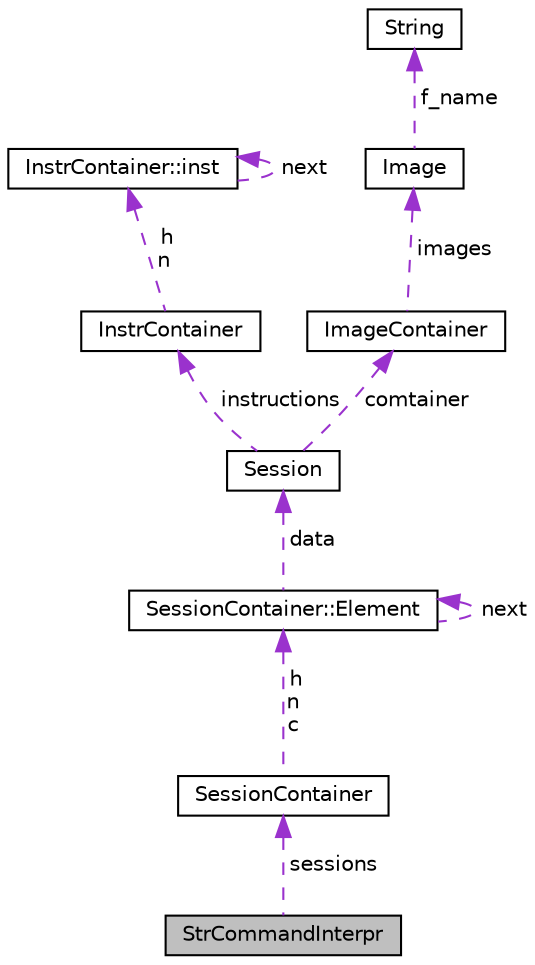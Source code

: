 digraph "StrCommandInterpr"
{
 // LATEX_PDF_SIZE
  edge [fontname="Helvetica",fontsize="10",labelfontname="Helvetica",labelfontsize="10"];
  node [fontname="Helvetica",fontsize="10",shape=record];
  Node1 [label="StrCommandInterpr",height=0.2,width=0.4,color="black", fillcolor="grey75", style="filled", fontcolor="black",tooltip="Служи за комуникация между конзолата и SessionContainer."];
  Node2 -> Node1 [dir="back",color="darkorchid3",fontsize="10",style="dashed",label=" sessions" ,fontname="Helvetica"];
  Node2 [label="SessionContainer",height=0.2,width=0.4,color="black", fillcolor="white", style="filled",URL="$class_session_container.html",tooltip=" "];
  Node3 -> Node2 [dir="back",color="darkorchid3",fontsize="10",style="dashed",label=" h\nn\nc" ,fontname="Helvetica"];
  Node3 [label="SessionContainer::Element",height=0.2,width=0.4,color="black", fillcolor="white", style="filled",URL="$struct_session_container_1_1_element.html",tooltip=" "];
  Node3 -> Node3 [dir="back",color="darkorchid3",fontsize="10",style="dashed",label=" next" ,fontname="Helvetica"];
  Node4 -> Node3 [dir="back",color="darkorchid3",fontsize="10",style="dashed",label=" data" ,fontname="Helvetica"];
  Node4 [label="Session",height=0.2,width=0.4,color="black", fillcolor="white", style="filled",URL="$class_session.html",tooltip=" "];
  Node5 -> Node4 [dir="back",color="darkorchid3",fontsize="10",style="dashed",label=" instructions" ,fontname="Helvetica"];
  Node5 [label="InstrContainer",height=0.2,width=0.4,color="black", fillcolor="white", style="filled",URL="$class_instr_container.html",tooltip=" "];
  Node6 -> Node5 [dir="back",color="darkorchid3",fontsize="10",style="dashed",label=" h\nn" ,fontname="Helvetica"];
  Node6 [label="InstrContainer::inst",height=0.2,width=0.4,color="black", fillcolor="white", style="filled",URL="$struct_instr_container_1_1inst.html",tooltip=" "];
  Node6 -> Node6 [dir="back",color="darkorchid3",fontsize="10",style="dashed",label=" next" ,fontname="Helvetica"];
  Node7 -> Node4 [dir="back",color="darkorchid3",fontsize="10",style="dashed",label=" comtainer" ,fontname="Helvetica"];
  Node7 [label="ImageContainer",height=0.2,width=0.4,color="black", fillcolor="white", style="filled",URL="$class_image_container.html",tooltip=" "];
  Node8 -> Node7 [dir="back",color="darkorchid3",fontsize="10",style="dashed",label=" images" ,fontname="Helvetica"];
  Node8 [label="Image",height=0.2,width=0.4,color="black", fillcolor="white", style="filled",URL="$class_image.html",tooltip=" "];
  Node9 -> Node8 [dir="back",color="darkorchid3",fontsize="10",style="dashed",label=" f_name" ,fontname="Helvetica"];
  Node9 [label="String",height=0.2,width=0.4,color="black", fillcolor="white", style="filled",URL="$class_string.html",tooltip=" "];
}
